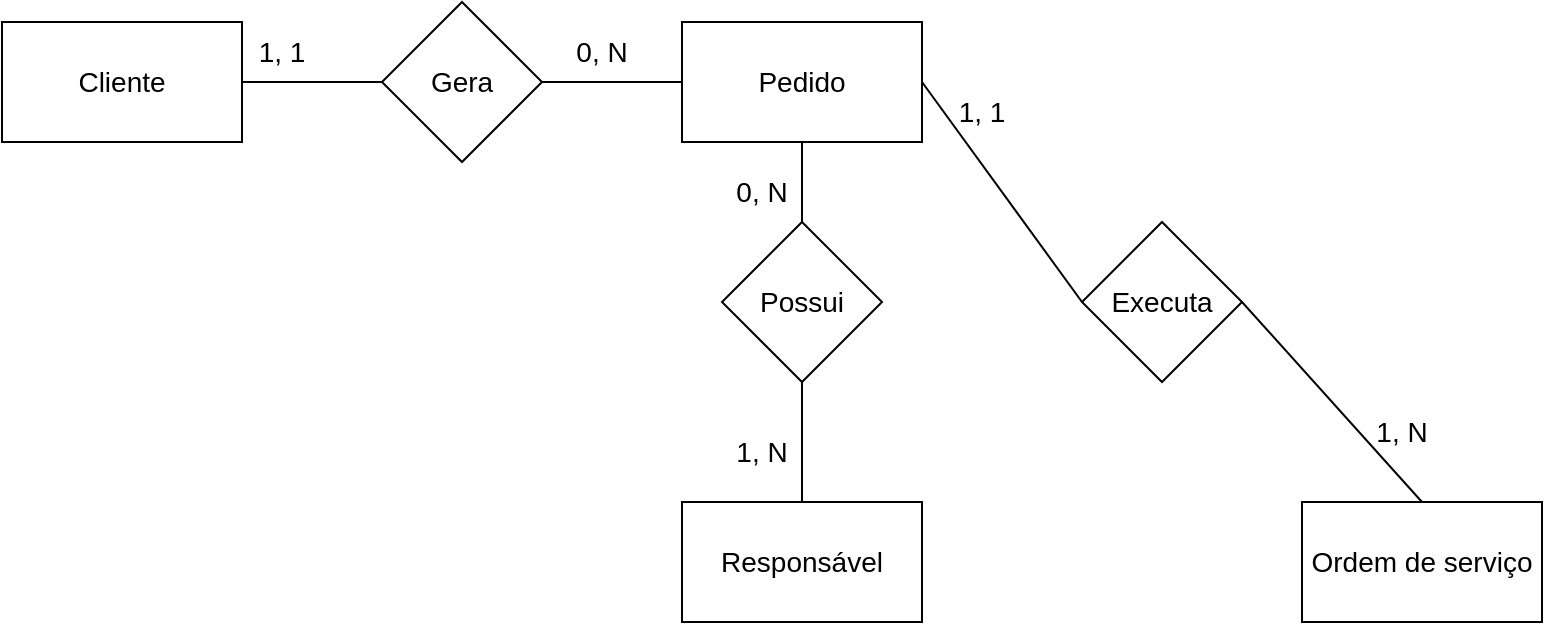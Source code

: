 <mxfile>
    <diagram id="RULZ1me8eZfmo899F0g9" name="Página-1">
        <mxGraphModel dx="1079" dy="782" grid="1" gridSize="10" guides="1" tooltips="1" connect="1" arrows="1" fold="1" page="1" pageScale="1" pageWidth="827" pageHeight="1169" math="0" shadow="0">
            <root>
                <mxCell id="0"/>
                <mxCell id="1" parent="0"/>
                <mxCell id="2" value="&lt;font style=&quot;font-size: 14px&quot;&gt;Cliente&lt;/font&gt;" style="rounded=0;whiteSpace=wrap;html=1;" vertex="1" parent="1">
                    <mxGeometry x="30" y="140" width="120" height="60" as="geometry"/>
                </mxCell>
                <mxCell id="3" value="Gera" style="rhombus;whiteSpace=wrap;html=1;fontSize=14;" vertex="1" parent="1">
                    <mxGeometry x="220" y="130" width="80" height="80" as="geometry"/>
                </mxCell>
                <mxCell id="4" value="&lt;font style=&quot;font-size: 14px&quot;&gt;Pedido&lt;/font&gt;" style="rounded=0;whiteSpace=wrap;html=1;" vertex="1" parent="1">
                    <mxGeometry x="370" y="140" width="120" height="60" as="geometry"/>
                </mxCell>
                <mxCell id="5" value="&lt;font style=&quot;font-size: 14px&quot;&gt;Responsável&lt;/font&gt;" style="rounded=0;whiteSpace=wrap;html=1;" vertex="1" parent="1">
                    <mxGeometry x="370" y="380" width="120" height="60" as="geometry"/>
                </mxCell>
                <mxCell id="6" value="Possui" style="rhombus;whiteSpace=wrap;html=1;fontSize=14;" vertex="1" parent="1">
                    <mxGeometry x="390" y="240" width="80" height="80" as="geometry"/>
                </mxCell>
                <mxCell id="7" value="Executa" style="rhombus;whiteSpace=wrap;html=1;fontSize=14;" vertex="1" parent="1">
                    <mxGeometry x="570" y="240" width="80" height="80" as="geometry"/>
                </mxCell>
                <mxCell id="8" value="&lt;font style=&quot;font-size: 14px&quot;&gt;Ordem de serviço&lt;/font&gt;" style="rounded=0;whiteSpace=wrap;html=1;" vertex="1" parent="1">
                    <mxGeometry x="680" y="380" width="120" height="60" as="geometry"/>
                </mxCell>
                <mxCell id="11" value="" style="endArrow=none;html=1;fontSize=14;exitX=1;exitY=0.5;exitDx=0;exitDy=0;" edge="1" parent="1" source="2" target="3">
                    <mxGeometry width="50" height="50" relative="1" as="geometry">
                        <mxPoint x="390" y="420" as="sourcePoint"/>
                        <mxPoint x="440" y="370" as="targetPoint"/>
                    </mxGeometry>
                </mxCell>
                <mxCell id="13" value="" style="endArrow=none;html=1;fontSize=14;exitX=1;exitY=0.5;exitDx=0;exitDy=0;entryX=0;entryY=0.5;entryDx=0;entryDy=0;" edge="1" parent="1" source="3" target="4">
                    <mxGeometry width="50" height="50" relative="1" as="geometry">
                        <mxPoint x="170" y="270" as="sourcePoint"/>
                        <mxPoint x="240" y="270" as="targetPoint"/>
                    </mxGeometry>
                </mxCell>
                <mxCell id="14" value="" style="endArrow=none;html=1;fontSize=14;exitX=0.5;exitY=1;exitDx=0;exitDy=0;" edge="1" parent="1" source="4" target="6">
                    <mxGeometry width="50" height="50" relative="1" as="geometry">
                        <mxPoint x="250" y="310" as="sourcePoint"/>
                        <mxPoint x="320" y="310" as="targetPoint"/>
                    </mxGeometry>
                </mxCell>
                <mxCell id="15" value="" style="endArrow=none;html=1;fontSize=14;exitX=1;exitY=0.5;exitDx=0;exitDy=0;entryX=0;entryY=0.5;entryDx=0;entryDy=0;" edge="1" parent="1" source="4" target="7">
                    <mxGeometry width="50" height="50" relative="1" as="geometry">
                        <mxPoint x="190" y="350" as="sourcePoint"/>
                        <mxPoint x="260" y="350" as="targetPoint"/>
                    </mxGeometry>
                </mxCell>
                <mxCell id="16" value="" style="endArrow=none;html=1;fontSize=14;exitX=0.5;exitY=1;exitDx=0;exitDy=0;entryX=0.5;entryY=0;entryDx=0;entryDy=0;" edge="1" parent="1" source="6" target="5">
                    <mxGeometry width="50" height="50" relative="1" as="geometry">
                        <mxPoint x="520" y="540" as="sourcePoint"/>
                        <mxPoint x="590" y="540" as="targetPoint"/>
                    </mxGeometry>
                </mxCell>
                <mxCell id="17" value="" style="endArrow=none;html=1;fontSize=14;exitX=1;exitY=0.5;exitDx=0;exitDy=0;entryX=0.5;entryY=0;entryDx=0;entryDy=0;" edge="1" parent="1" source="7" target="8">
                    <mxGeometry width="50" height="50" relative="1" as="geometry">
                        <mxPoint x="580" y="560" as="sourcePoint"/>
                        <mxPoint x="650" y="560" as="targetPoint"/>
                    </mxGeometry>
                </mxCell>
                <mxCell id="18" value="1, 1" style="text;html=1;strokeColor=none;fillColor=none;align=center;verticalAlign=middle;whiteSpace=wrap;rounded=0;fontSize=14;" vertex="1" parent="1">
                    <mxGeometry x="140" y="140" width="60" height="30" as="geometry"/>
                </mxCell>
                <mxCell id="19" value="0, N" style="text;html=1;strokeColor=none;fillColor=none;align=center;verticalAlign=middle;whiteSpace=wrap;rounded=0;fontSize=14;" vertex="1" parent="1">
                    <mxGeometry x="300" y="140" width="60" height="30" as="geometry"/>
                </mxCell>
                <mxCell id="20" value="1, 1" style="text;html=1;strokeColor=none;fillColor=none;align=center;verticalAlign=middle;whiteSpace=wrap;rounded=0;fontSize=14;" vertex="1" parent="1">
                    <mxGeometry x="490" y="170" width="60" height="30" as="geometry"/>
                </mxCell>
                <mxCell id="21" value="0, N" style="text;html=1;strokeColor=none;fillColor=none;align=center;verticalAlign=middle;whiteSpace=wrap;rounded=0;fontSize=14;" vertex="1" parent="1">
                    <mxGeometry x="380" y="210" width="60" height="30" as="geometry"/>
                </mxCell>
                <mxCell id="22" value="1, N" style="text;html=1;strokeColor=none;fillColor=none;align=center;verticalAlign=middle;whiteSpace=wrap;rounded=0;fontSize=14;" vertex="1" parent="1">
                    <mxGeometry x="380" y="340" width="60" height="30" as="geometry"/>
                </mxCell>
                <mxCell id="23" value="1, N" style="text;html=1;strokeColor=none;fillColor=none;align=center;verticalAlign=middle;whiteSpace=wrap;rounded=0;fontSize=14;" vertex="1" parent="1">
                    <mxGeometry x="700" y="330" width="60" height="30" as="geometry"/>
                </mxCell>
            </root>
        </mxGraphModel>
    </diagram>
</mxfile>